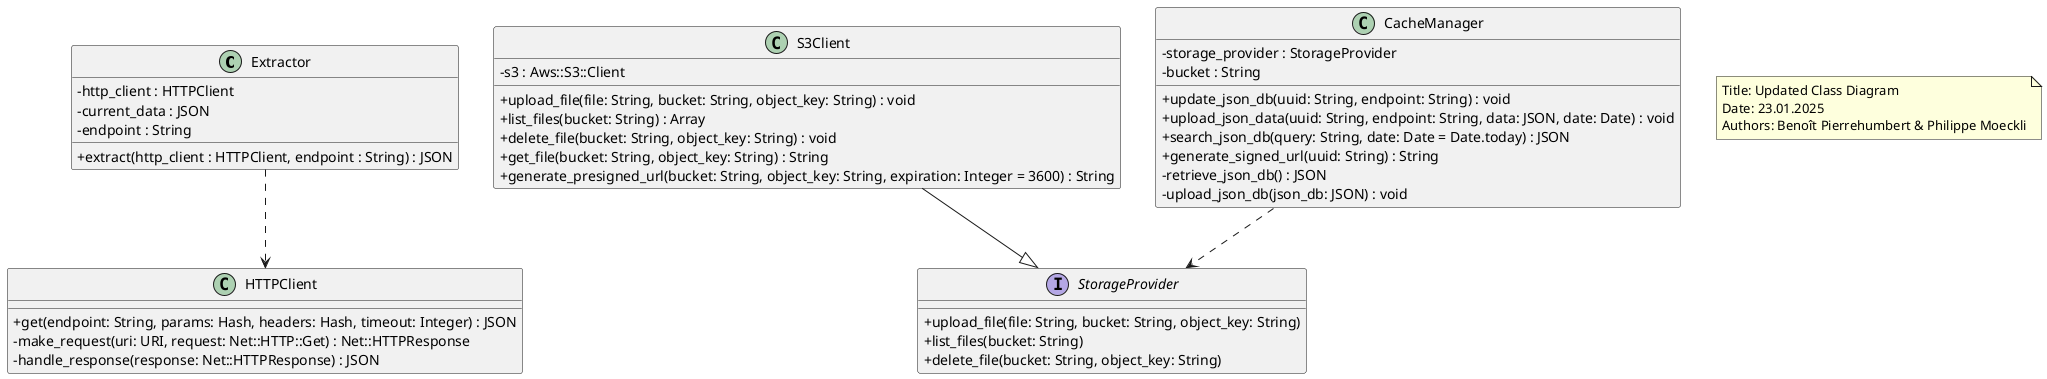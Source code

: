 @startuml
skinparam classAttributeIconSize 0
class Extractor {
  - http_client : HTTPClient
  - current_data : JSON
  - endpoint : String
  + extract(http_client : HTTPClient, endpoint : String) : JSON
}
class HTTPClient {
  + get(endpoint: String, params: Hash, headers: Hash, timeout: Integer) : JSON
  - make_request(uri: URI, request: Net::HTTP::Get) : Net::HTTPResponse
  - handle_response(response: Net::HTTPResponse) : JSON
}
class S3Client {
  - s3 : Aws::S3::Client
  + upload_file(file: String, bucket: String, object_key: String) : void
  + list_files(bucket: String) : Array
  + delete_file(bucket: String, object_key: String) : void
  + get_file(bucket: String, object_key: String) : String
  + generate_presigned_url(bucket: String, object_key: String, expiration: Integer = 3600) : String
}
Interface StorageProvider {
  + upload_file(file: String, bucket: String, object_key: String)
  + list_files(bucket: String)
  + delete_file(bucket: String, object_key: String)
}
class CacheManager {
  - storage_provider : StorageProvider
  - bucket : String
  + update_json_db(uuid: String, endpoint: String) : void
  + upload_json_data(uuid: String, endpoint: String, data: JSON, date: Date) : void
  + search_json_db(query: String, date: Date = Date.today) : JSON
  + generate_signed_url(uuid: String) : String
  - retrieve_json_db() : JSON
  - upload_json_db(json_db: JSON) : void
}
Extractor ..> HTTPClient
S3Client --|> StorageProvider
CacheManager ..> StorageProvider
note as N1
  Title: Updated Class Diagram
  Date: 23.01.2025
  Authors: Benoît Pierrehumbert & Philippe Moeckli
end note
@enduml